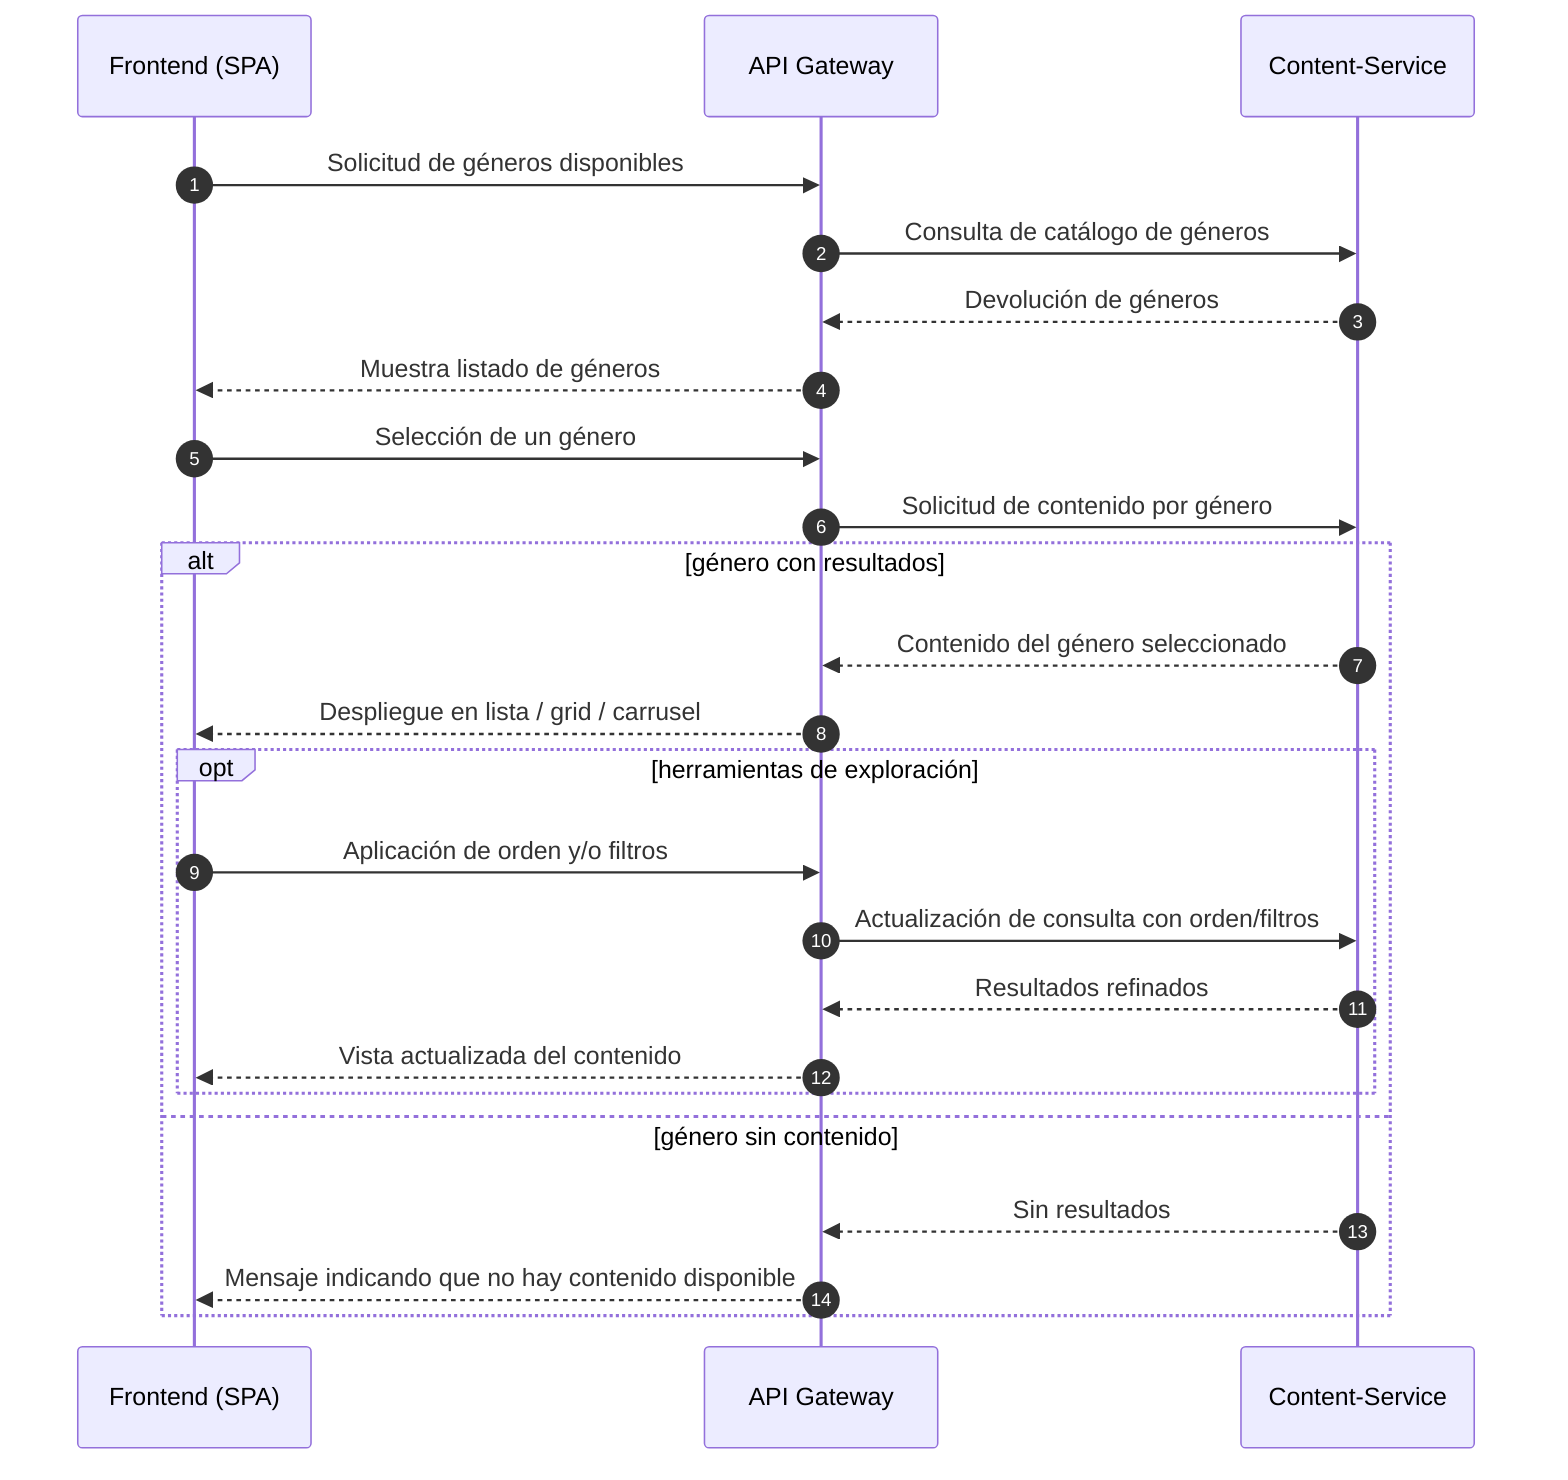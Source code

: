 sequenceDiagram
autonumber
participant FE as Frontend (SPA)
participant GW as API Gateway
participant CT as Content-Service

FE->>GW: Solicitud de géneros disponibles
GW->>CT: Consulta de catálogo de géneros
CT-->>GW: Devolución de géneros
GW-->>FE: Muestra listado de géneros

FE->>GW: Selección de un género
GW->>CT: Solicitud de contenido por género
alt género con resultados
  CT-->>GW: Contenido del género seleccionado
  GW-->>FE: Despliegue en lista / grid / carrusel
  opt herramientas de exploración
    FE->>GW: Aplicación de orden y/o filtros
    GW->>CT: Actualización de consulta con orden/filtros
    CT-->>GW: Resultados refinados
    GW-->>FE: Vista actualizada del contenido
  end
else género sin contenido
  CT-->>GW: Sin resultados
  GW-->>FE: Mensaje indicando que no hay contenido disponible
end